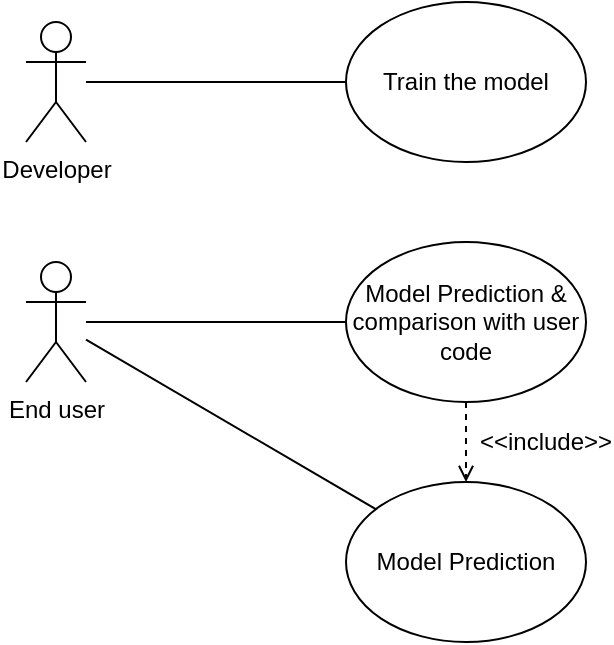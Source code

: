 <mxfile version="20.2.7"><diagram id="wcYT48KsxfIqBaxTtAqP" name="Page-1"><mxGraphModel dx="811" dy="467" grid="1" gridSize="10" guides="1" tooltips="1" connect="1" arrows="1" fold="1" page="1" pageScale="1" pageWidth="850" pageHeight="1100" math="0" shadow="0"><root><mxCell id="0"/><mxCell id="1" parent="0"/><mxCell id="QHgh_htYJlnuZI3rstEt-1" value="&lt;div&gt;Developer&lt;/div&gt;" style="shape=umlActor;verticalLabelPosition=bottom;verticalAlign=top;html=1;outlineConnect=0;" vertex="1" parent="1"><mxGeometry x="100" y="370" width="30" height="60" as="geometry"/></mxCell><mxCell id="QHgh_htYJlnuZI3rstEt-9" style="rounded=0;orthogonalLoop=1;jettySize=auto;html=1;endArrow=none;endFill=0;" edge="1" parent="1" source="QHgh_htYJlnuZI3rstEt-2" target="QHgh_htYJlnuZI3rstEt-4"><mxGeometry relative="1" as="geometry"><mxPoint x="250" y="610" as="targetPoint"/></mxGeometry></mxCell><mxCell id="QHgh_htYJlnuZI3rstEt-2" value="&lt;div&gt;End user&lt;/div&gt;" style="shape=umlActor;verticalLabelPosition=bottom;verticalAlign=top;html=1;outlineConnect=0;" vertex="1" parent="1"><mxGeometry x="100" y="490" width="30" height="60" as="geometry"/></mxCell><mxCell id="QHgh_htYJlnuZI3rstEt-7" style="edgeStyle=orthogonalEdgeStyle;rounded=0;orthogonalLoop=1;jettySize=auto;html=1;endArrow=none;endFill=0;" edge="1" parent="1" source="QHgh_htYJlnuZI3rstEt-3" target="QHgh_htYJlnuZI3rstEt-1"><mxGeometry relative="1" as="geometry"/></mxCell><mxCell id="QHgh_htYJlnuZI3rstEt-3" value="&lt;div&gt;Train the model&lt;/div&gt;" style="ellipse;whiteSpace=wrap;html=1;" vertex="1" parent="1"><mxGeometry x="260" y="360" width="120" height="80" as="geometry"/></mxCell><mxCell id="QHgh_htYJlnuZI3rstEt-10" style="edgeStyle=none;rounded=0;orthogonalLoop=1;jettySize=auto;html=1;endArrow=open;endFill=0;dashed=1;exitX=0.5;exitY=1;exitDx=0;exitDy=0;" edge="1" parent="1" source="QHgh_htYJlnuZI3rstEt-5" target="QHgh_htYJlnuZI3rstEt-4"><mxGeometry relative="1" as="geometry"/></mxCell><mxCell id="QHgh_htYJlnuZI3rstEt-4" value="Model Prediction" style="ellipse;whiteSpace=wrap;html=1;" vertex="1" parent="1"><mxGeometry x="260" y="600" width="120" height="80" as="geometry"/></mxCell><mxCell id="QHgh_htYJlnuZI3rstEt-6" style="edgeStyle=orthogonalEdgeStyle;rounded=0;orthogonalLoop=1;jettySize=auto;html=1;endArrow=none;endFill=0;" edge="1" parent="1" source="QHgh_htYJlnuZI3rstEt-5" target="QHgh_htYJlnuZI3rstEt-2"><mxGeometry relative="1" as="geometry"/></mxCell><mxCell id="QHgh_htYJlnuZI3rstEt-5" value="Model Prediction &amp;amp; comparison with user code" style="ellipse;whiteSpace=wrap;html=1;" vertex="1" parent="1"><mxGeometry x="260" y="480" width="120" height="80" as="geometry"/></mxCell><mxCell id="QHgh_htYJlnuZI3rstEt-11" value="&lt;div&gt;&amp;lt;&amp;lt;include&amp;gt;&amp;gt;&lt;/div&gt;" style="text;html=1;strokeColor=none;fillColor=none;align=center;verticalAlign=middle;whiteSpace=wrap;rounded=0;" vertex="1" parent="1"><mxGeometry x="330" y="570" width="60" height="20" as="geometry"/></mxCell></root></mxGraphModel></diagram></mxfile>